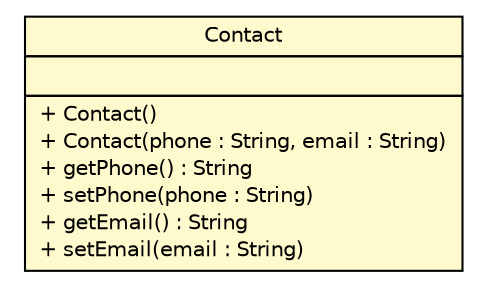 #!/usr/local/bin/dot
#
# Class diagram 
# Generated by UMLGraph version R5_6 (http://www.umlgraph.org/)
#

digraph G {
	edge [fontname="Helvetica",fontsize=10,labelfontname="Helvetica",labelfontsize=10];
	node [fontname="Helvetica",fontsize=10,shape=plaintext];
	nodesep=0.25;
	ranksep=0.5;
	// edu.easternct.csc231.nationalparks.models.Contact
	c216 [label=<<table title="edu.easternct.csc231.nationalparks.models.Contact" border="0" cellborder="1" cellspacing="0" cellpadding="2" port="p" bgcolor="lemonChiffon" href="./Contact.html">
		<tr><td><table border="0" cellspacing="0" cellpadding="1">
<tr><td align="center" balign="center"> Contact </td></tr>
		</table></td></tr>
		<tr><td><table border="0" cellspacing="0" cellpadding="1">
<tr><td align="left" balign="left">  </td></tr>
		</table></td></tr>
		<tr><td><table border="0" cellspacing="0" cellpadding="1">
<tr><td align="left" balign="left"> + Contact() </td></tr>
<tr><td align="left" balign="left"> + Contact(phone : String, email : String) </td></tr>
<tr><td align="left" balign="left"> + getPhone() : String </td></tr>
<tr><td align="left" balign="left"> + setPhone(phone : String) </td></tr>
<tr><td align="left" balign="left"> + getEmail() : String </td></tr>
<tr><td align="left" balign="left"> + setEmail(email : String) </td></tr>
		</table></td></tr>
		</table>>, URL="./Contact.html", fontname="Helvetica", fontcolor="black", fontsize=10.0];
}

